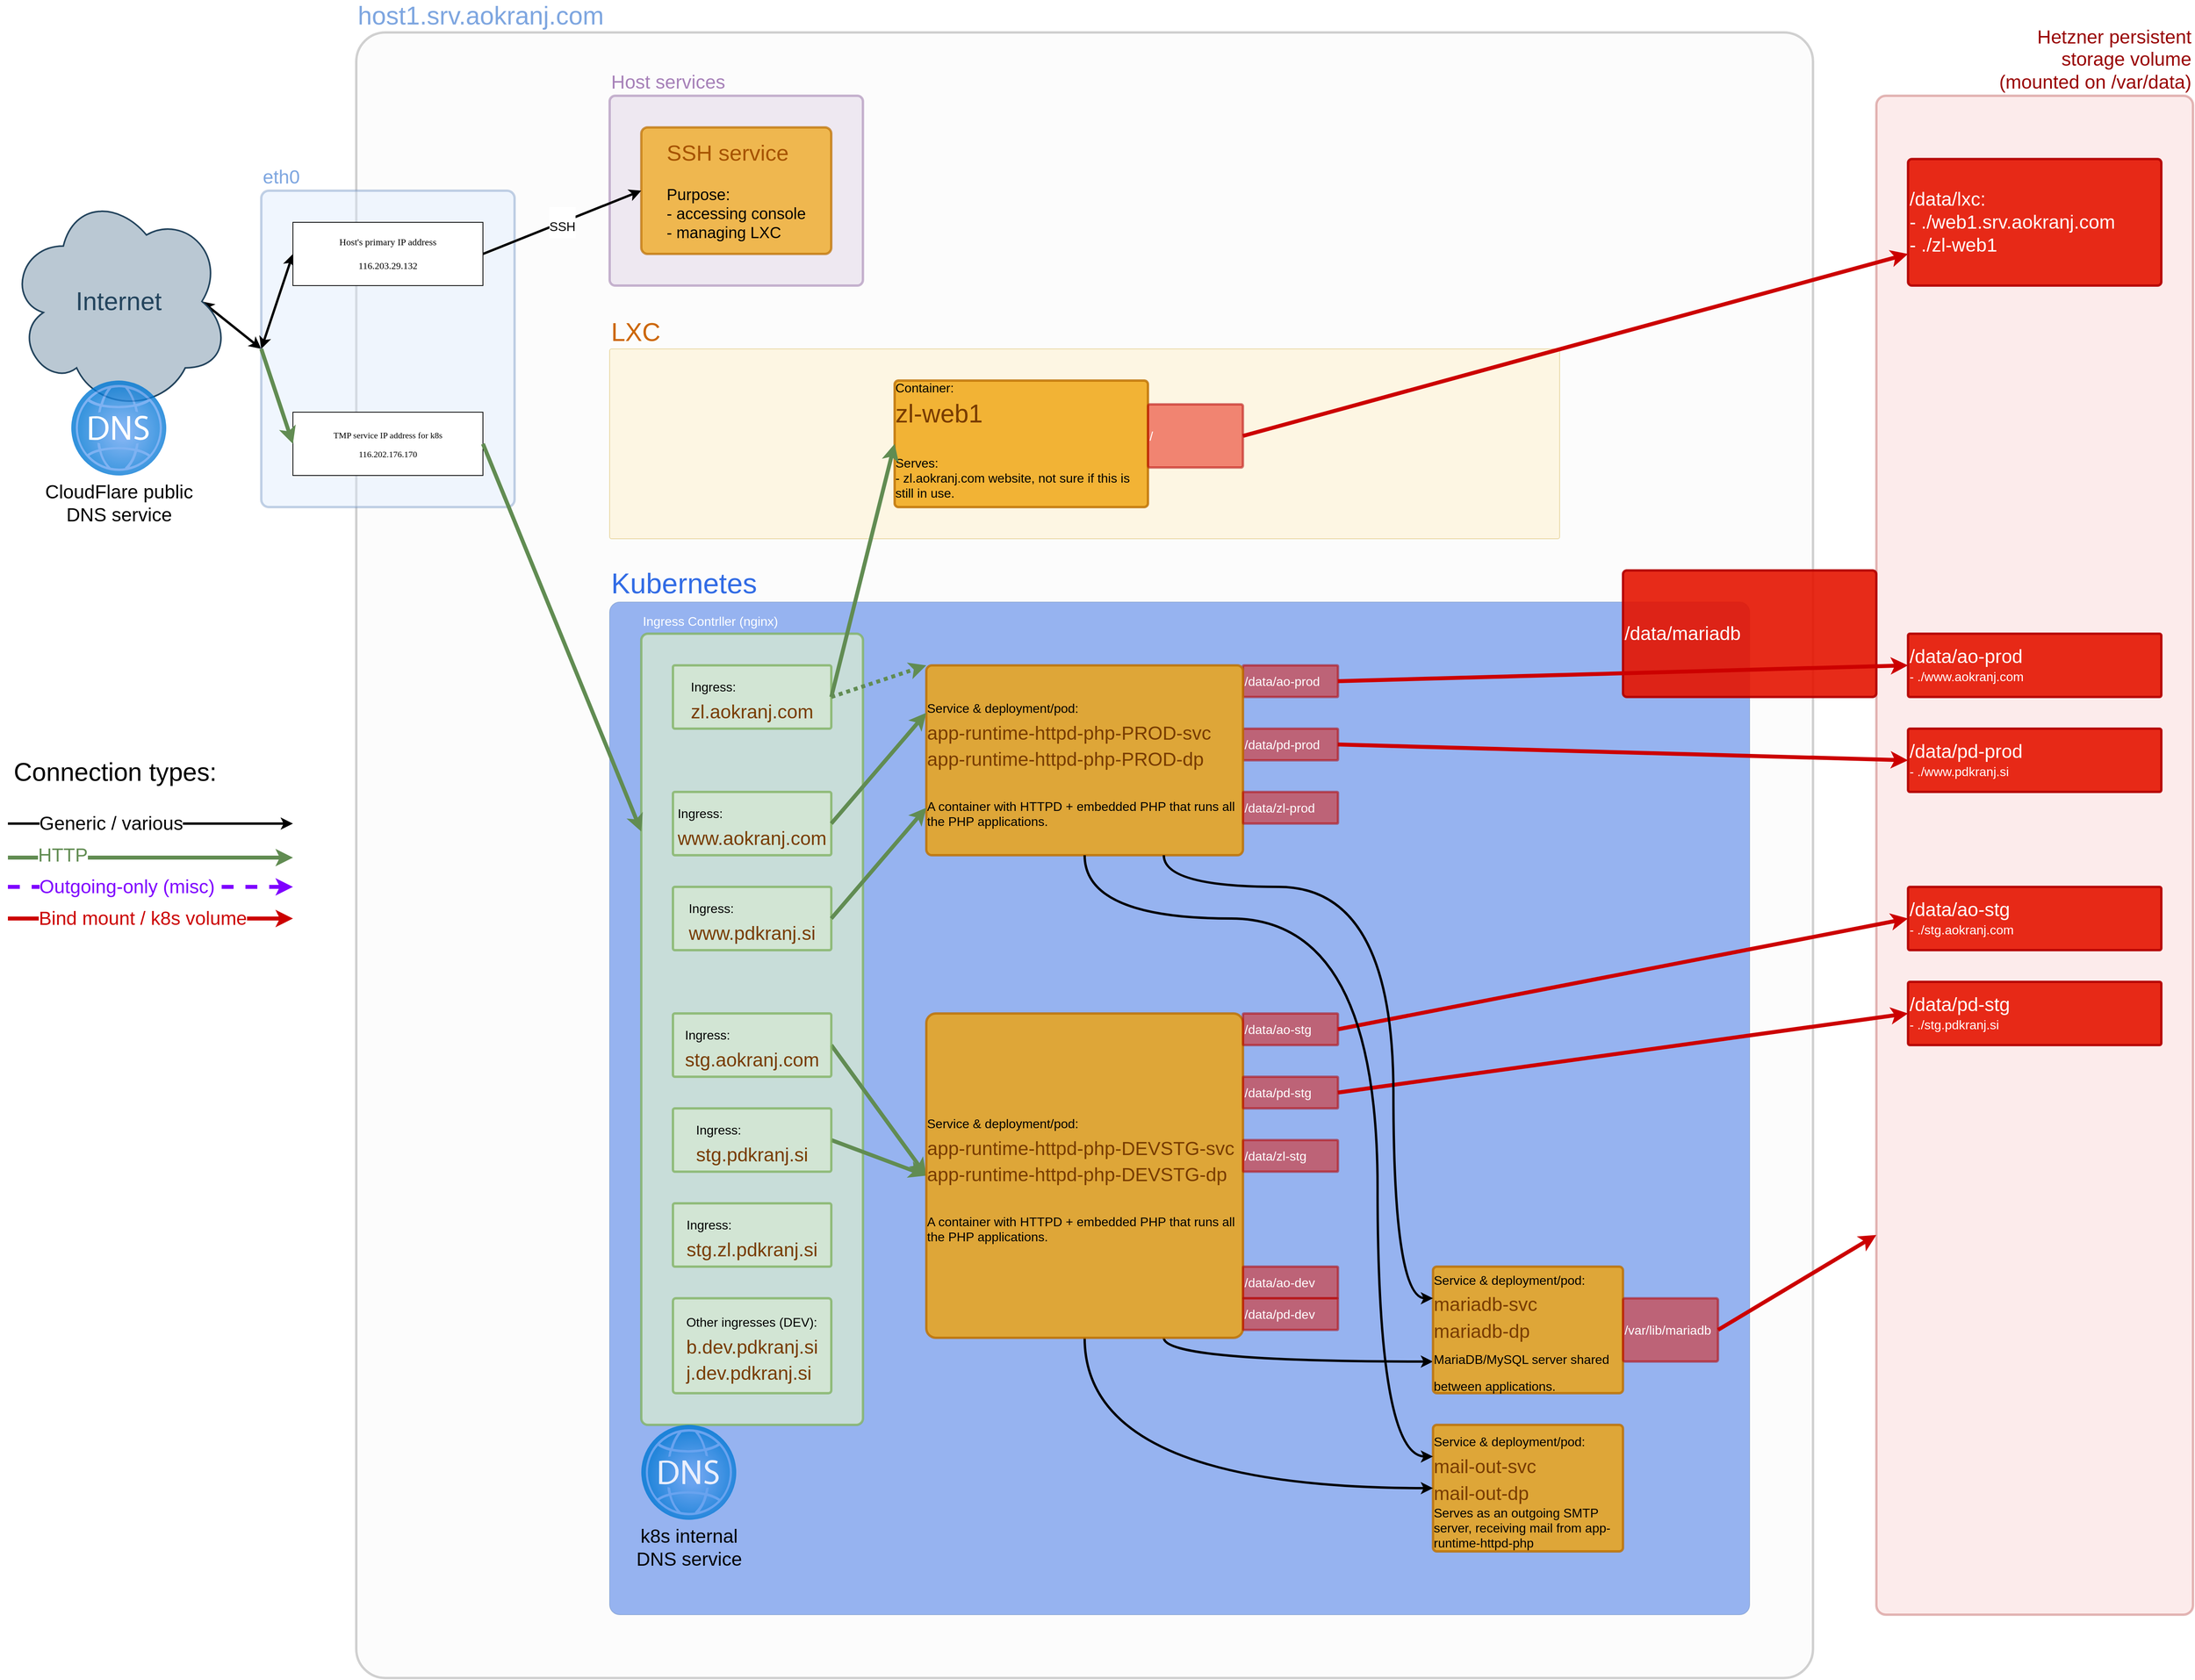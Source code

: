 <mxfile version="16.6.5" type="device"><diagram id="a45cf8ec-cd66-6f27-3ac3-be6e809c9e4a" name="Infrastructure diagram - desired final confifguration"><mxGraphModel dx="1371" dy="836" grid="1" gridSize="10" guides="1" tooltips="1" connect="1" arrows="1" fold="1" page="1" pageScale="1" pageWidth="1169" pageHeight="1654" background="none" math="0" shadow="0"><root><mxCell id="0"/><mxCell id="1" parent="0"/><mxCell id="3" value="&lt;font style=&quot;font-size: 32px&quot; color=&quot;#7ea6e0&quot;&gt;host1.srv.aokranj.com&lt;/font&gt;" style="rounded=1;whiteSpace=wrap;html=1;shadow=0;strokeColor=#666666;fillColor=#f5f5f5;fontSize=18;fontStyle=0;strokeWidth=3;arcSize=2;align=left;labelPosition=center;verticalLabelPosition=top;verticalAlign=bottom;fontColor=#333333;opacity=30;" parent="1" vertex="1"><mxGeometry x="480" y="80" width="1840" height="2080" as="geometry"/></mxCell><mxCell id="VfFLFzp6Eeh_TzGAHePR-176" style="rounded=0;orthogonalLoop=1;jettySize=auto;html=1;exitX=0.875;exitY=0.5;exitDx=0;exitDy=0;exitPerimeter=0;entryX=0;entryY=0.5;entryDx=0;entryDy=0;fontSize=36;fontColor=#FF8000;strokeWidth=3;endArrow=classic;endFill=1;startArrow=classic;startFill=1;" parent="1" source="49" target="VfFLFzp6Eeh_TzGAHePR-175" edge="1"><mxGeometry relative="1" as="geometry"/></mxCell><mxCell id="VfFLFzp6Eeh_TzGAHePR-175" value="&lt;font color=&quot;#7ea6e0&quot; style=&quot;font-size: 24px&quot;&gt;eth0&lt;/font&gt;" style="rounded=1;whiteSpace=wrap;html=1;shadow=0;strokeColor=#6c8ebf;fillColor=#dae8fc;fontSize=18;opacity=40;fontStyle=0;strokeWidth=3;arcSize=3;align=left;labelPosition=center;verticalLabelPosition=top;verticalAlign=bottom;labelBackgroundColor=none;" parent="1" vertex="1"><mxGeometry x="360" y="280" width="320" height="400" as="geometry"/></mxCell><mxCell id="49" value="&lt;font style=&quot;font-size: 32px&quot;&gt;Internet&lt;/font&gt;" style="ellipse;shape=cloud;whiteSpace=wrap;html=1;shadow=0;strokeColor=#23445D;fillColor=#BAC8D3;gradientColor=none;fontSize=18;fontColor=#23445D;fontStyle=0;gradientDirection=north;strokeWidth=2;" parent="1" vertex="1"><mxGeometry x="40" y="280" width="280" height="280" as="geometry"/></mxCell><mxCell id="VfFLFzp6Eeh_TzGAHePR-183" style="edgeStyle=none;rounded=0;orthogonalLoop=1;jettySize=auto;html=1;exitX=0;exitY=0.5;exitDx=0;exitDy=0;entryX=0;entryY=0.5;entryDx=0;entryDy=0;fontSize=24;fontColor=#326ce5;startArrow=classic;startFill=1;endArrow=classic;endFill=1;strokeWidth=3;" parent="1" source="VfFLFzp6Eeh_TzGAHePR-173" target="VfFLFzp6Eeh_TzGAHePR-175" edge="1"><mxGeometry relative="1" as="geometry"/></mxCell><mxCell id="VfFLFzp6Eeh_TzGAHePR-173" value="&lt;p class=&quot;p1&quot; style=&quot;margin: 0px; font-stretch: normal; line-height: normal; font-family: menlo; color: rgb(0, 0, 0); font-size: 12px;&quot;&gt;&lt;span class=&quot;s1&quot; style=&quot;font-size: 12px;&quot;&gt;&lt;font style=&quot;font-size: 12px;&quot;&gt;Host's primary IP address&lt;/font&gt;&lt;/span&gt;&lt;/p&gt;&lt;p class=&quot;p1&quot; style=&quot;margin: 0px; font-stretch: normal; line-height: normal; font-family: menlo; color: rgb(0, 0, 0); font-size: 12px;&quot;&gt;&lt;span class=&quot;s1&quot; style=&quot;font-size: 12px;&quot;&gt;&lt;font style=&quot;font-size: 12px;&quot;&gt;&lt;br style=&quot;font-size: 12px;&quot;&gt;&lt;/font&gt;&lt;/span&gt;&lt;/p&gt;&lt;p class=&quot;p1&quot; style=&quot;margin: 0px; font-stretch: normal; line-height: normal; font-family: menlo; color: rgb(0, 0, 0); font-size: 12px;&quot;&gt;&lt;span class=&quot;s1&quot; style=&quot;font-size: 12px;&quot;&gt;&lt;font style=&quot;font-size: 12px;&quot;&gt;116.203.29.132&lt;/font&gt;&lt;/span&gt;&lt;/p&gt;" style="rounded=0;whiteSpace=wrap;html=1;fontSize=12;fontColor=#FF8000;" parent="1" vertex="1"><mxGeometry x="400" y="320" width="240" height="80" as="geometry"/></mxCell><mxCell id="VfFLFzp6Eeh_TzGAHePR-179" value="&lt;font style=&quot;font-size: 24px&quot; color=&quot;#a680b8&quot;&gt;Host services&lt;/font&gt;" style="rounded=1;whiteSpace=wrap;html=1;shadow=0;strokeColor=#9673a6;fillColor=#e1d5e7;fontSize=18;opacity=50;fontStyle=0;strokeWidth=3;arcSize=3;align=left;labelPosition=center;verticalLabelPosition=top;verticalAlign=bottom;" parent="1" vertex="1"><mxGeometry x="800" y="160" width="320" height="240" as="geometry"/></mxCell><mxCell id="VfFLFzp6Eeh_TzGAHePR-178" value="&lt;div style=&quot;text-align: left&quot;&gt;&lt;span style=&quot;color: rgb(166 , 83 , 0)&quot;&gt;SSH service&lt;/span&gt;&lt;/div&gt;&lt;font style=&quot;font-size: 20px&quot;&gt;&lt;div style=&quot;text-align: left&quot;&gt;&lt;span style=&quot;font-size: 20px&quot;&gt;&lt;br&gt;&lt;/span&gt;&lt;/div&gt;&lt;div style=&quot;text-align: left&quot;&gt;&lt;span style=&quot;font-size: 20px&quot;&gt;Purpose:&lt;/span&gt;&lt;/div&gt;&lt;div style=&quot;text-align: left&quot;&gt;&lt;span&gt;- accessing console&lt;/span&gt;&lt;/div&gt;&lt;div style=&quot;text-align: left&quot;&gt;&lt;span&gt;- managing LXC&lt;/span&gt;&lt;/div&gt;&lt;/font&gt;" style="rounded=1;whiteSpace=wrap;html=1;shadow=0;strokeColor=#BD7000;fillColor=#f0a30a;fontSize=28;opacity=70;fontStyle=0;strokeWidth=3;arcSize=5;align=center;labelPosition=center;verticalLabelPosition=middle;verticalAlign=middle;labelBackgroundColor=none;fontColor=#000000;" parent="1" vertex="1"><mxGeometry x="840" y="200" width="240" height="160" as="geometry"/></mxCell><mxCell id="VfFLFzp6Eeh_TzGAHePR-180" value="&lt;font style=&quot;font-size: 16px&quot; color=&quot;#000000&quot;&gt;SSH&lt;/font&gt;" style="rounded=0;orthogonalLoop=1;jettySize=auto;html=1;exitX=1;exitY=0.5;exitDx=0;exitDy=0;entryX=0;entryY=0.5;entryDx=0;entryDy=0;fontSize=32;fontColor=#A65300;startArrow=none;startFill=0;endArrow=classic;endFill=1;strokeWidth=3;labelBackgroundColor=default;" parent="1" source="VfFLFzp6Eeh_TzGAHePR-173" target="VfFLFzp6Eeh_TzGAHePR-178" edge="1"><mxGeometry relative="1" as="geometry"/></mxCell><mxCell id="VfFLFzp6Eeh_TzGAHePR-186" value="&lt;font color=&quot;#000000&quot; style=&quot;font-size: 24px&quot;&gt;CloudFlare public&lt;br&gt;DNS service&lt;br&gt;&lt;/font&gt;" style="aspect=fixed;html=1;points=[];align=center;image;fontSize=12;image=img/lib/azure2/networking/DNS_Zones.svg;labelBackgroundColor=none;fontColor=#783C00;fillColor=#326ce5;opacity=80;" parent="1" vertex="1"><mxGeometry x="120" y="520" width="120" height="120" as="geometry"/></mxCell><mxCell id="VfFLFzp6Eeh_TzGAHePR-198" value="&lt;font color=&quot;#990000&quot;&gt;&lt;span style=&quot;font-size: 24px&quot;&gt;Hetzner persistent&lt;br&gt;storage volume&lt;br&gt;(mounted on /var/data)&lt;br&gt;&lt;/span&gt;&lt;/font&gt;" style="rounded=1;whiteSpace=wrap;html=1;shadow=0;strokeColor=#b85450;fillColor=#f8cecc;fontSize=18;opacity=40;fontStyle=0;strokeWidth=3;arcSize=3;align=right;labelPosition=center;verticalLabelPosition=top;verticalAlign=bottom;labelBackgroundColor=none;" parent="1" vertex="1"><mxGeometry x="2400" y="160" width="400" height="1920" as="geometry"/></mxCell><mxCell id="VfFLFzp6Eeh_TzGAHePR-225" style="edgeStyle=none;rounded=0;orthogonalLoop=1;jettySize=auto;html=1;fontSize=32;fontColor=#000000;startArrow=none;startFill=0;endArrow=classic;endFill=1;strokeWidth=5;fillColor=#6d8764;strokeColor=#618C52;" parent="1" edge="1"><mxGeometry relative="1" as="geometry"><mxPoint x="40" y="1123" as="sourcePoint"/><mxPoint x="400" y="1123" as="targetPoint"/></mxGeometry></mxCell><mxCell id="VfFLFzp6Eeh_TzGAHePR-226" value="&lt;font color=&quot;#618c52&quot; style=&quot;font-size: 24px&quot;&gt;HTTP&lt;/font&gt;" style="edgeLabel;html=1;align=center;verticalAlign=middle;resizable=0;points=[];fontSize=16;fontColor=#000000;" parent="VfFLFzp6Eeh_TzGAHePR-225" vertex="1" connectable="0"><mxGeometry x="-0.26" y="3" relative="1" as="geometry"><mxPoint x="-64" as="offset"/></mxGeometry></mxCell><mxCell id="VfFLFzp6Eeh_TzGAHePR-227" value="&lt;font style=&quot;font-size: 32px&quot;&gt;Connection types:&lt;/font&gt;" style="text;html=1;align=center;verticalAlign=middle;resizable=0;points=[];autosize=1;strokeColor=none;fillColor=none;fontSize=16;fontColor=#000000;" parent="1" vertex="1"><mxGeometry x="40" y="1000" width="270" height="30" as="geometry"/></mxCell><mxCell id="VfFLFzp6Eeh_TzGAHePR-228" style="rounded=0;orthogonalLoop=1;jettySize=auto;html=1;fontSize=24;fontColor=#000000;startArrow=none;startFill=0;endArrow=classic;endFill=1;strokeColor=#CC0000;strokeWidth=5;" parent="1" edge="1"><mxGeometry relative="1" as="geometry"><mxPoint x="40" y="1200" as="sourcePoint"/><mxPoint x="400" y="1200" as="targetPoint"/></mxGeometry></mxCell><mxCell id="VfFLFzp6Eeh_TzGAHePR-229" value="&lt;font color=&quot;#cc0000&quot;&gt;Bind mount / k8s volume&lt;/font&gt;" style="edgeLabel;html=1;align=center;verticalAlign=middle;resizable=0;points=[];fontSize=24;fontColor=#618C52;" parent="VfFLFzp6Eeh_TzGAHePR-228" vertex="1" connectable="0"><mxGeometry x="-0.221" y="4" relative="1" as="geometry"><mxPoint x="30" y="4" as="offset"/></mxGeometry></mxCell><mxCell id="VfFLFzp6Eeh_TzGAHePR-231" style="rounded=0;orthogonalLoop=1;jettySize=auto;html=1;fontSize=16;fontColor=#FFFFFF;startArrow=none;startFill=0;endArrow=classic;endFill=1;strokeWidth=5;dashed=1;strokeColor=#7F00FF;verticalAlign=top;horizontal=0;" parent="1" edge="1"><mxGeometry relative="1" as="geometry"><mxPoint x="40" y="1160" as="sourcePoint"/><mxPoint x="400" y="1160" as="targetPoint"/></mxGeometry></mxCell><mxCell id="VfFLFzp6Eeh_TzGAHePR-232" value="&lt;font style=&quot;font-size: 24px&quot;&gt;Outgoing-only (misc)&lt;/font&gt;" style="edgeLabel;html=1;align=center;verticalAlign=middle;resizable=0;points=[];fontSize=16;fontColor=#7F00FF;rotation=0;" parent="VfFLFzp6Eeh_TzGAHePR-231" vertex="1" connectable="0"><mxGeometry x="0.319" y="-10" relative="1" as="geometry"><mxPoint x="-88" y="-10" as="offset"/></mxGeometry></mxCell><mxCell id="VfFLFzp6Eeh_TzGAHePR-233" style="rounded=0;orthogonalLoop=1;jettySize=auto;html=1;fontSize=16;fontColor=#FFFFFF;startArrow=none;startFill=0;endArrow=classic;endFill=1;strokeWidth=3;" parent="1" edge="1"><mxGeometry relative="1" as="geometry"><mxPoint x="40" y="1080" as="sourcePoint"/><mxPoint x="400" y="1080" as="targetPoint"/></mxGeometry></mxCell><mxCell id="VfFLFzp6Eeh_TzGAHePR-234" value="&lt;font style=&quot;font-size: 24px&quot;&gt;Generic / various&lt;/font&gt;" style="edgeLabel;html=1;align=center;verticalAlign=middle;resizable=0;points=[];fontSize=16;fontColor=#000000;" parent="VfFLFzp6Eeh_TzGAHePR-233" vertex="1" connectable="0"><mxGeometry x="-0.223" y="28" relative="1" as="geometry"><mxPoint x="-10" y="28" as="offset"/></mxGeometry></mxCell><mxCell id="CxBk4820d_v69qApCO3p-49" value="&lt;font&gt;&lt;font color=&quot;#cc6600&quot; style=&quot;font-size: 32px&quot;&gt;LXC&lt;/font&gt;&lt;br&gt;&lt;/font&gt;" style="rounded=1;whiteSpace=wrap;html=1;labelBackgroundColor=none;fontSize=12;opacity=50;fillColor=#fff2cc;strokeColor=#d6b656;labelPosition=center;verticalLabelPosition=top;align=left;verticalAlign=bottom;arcSize=1;" parent="1" vertex="1"><mxGeometry x="800" y="480" width="1200" height="240" as="geometry"/></mxCell><mxCell id="CxBk4820d_v69qApCO3p-51" value="&lt;span style=&quot;font-size: 24px&quot;&gt;/data/lxc:&lt;br&gt;- ./web1.srv.aokranj.com&lt;br&gt;- ./zl-web1&lt;br&gt;&lt;/span&gt;" style="rounded=1;whiteSpace=wrap;html=1;shadow=0;strokeColor=#B20000;fillColor=#e51400;fontSize=18;opacity=90;fontStyle=0;strokeWidth=3;arcSize=3;align=left;labelPosition=center;verticalLabelPosition=middle;verticalAlign=middle;labelBackgroundColor=none;fontColor=#ffffff;" parent="1" vertex="1"><mxGeometry x="2440" y="240" width="320" height="160" as="geometry"/></mxCell><mxCell id="CxBk4820d_v69qApCO3p-54" value="&lt;div style=&quot;text-align: left&quot;&gt;&lt;span style=&quot;font-size: 16px&quot;&gt;Container:&lt;/span&gt;&lt;/div&gt;&lt;font&gt;&lt;div style=&quot;text-align: left&quot;&gt;&lt;span style=&quot;color: rgb(120 , 60 , 0)&quot;&gt;&lt;font style=&quot;font-size: 32px&quot;&gt;zl-web1&lt;/font&gt;&lt;/span&gt;&lt;/div&gt;&lt;div style=&quot;text-align: left&quot;&gt;&lt;br&gt;&lt;/div&gt;&lt;div style=&quot;text-align: left ; font-size: 16px&quot;&gt;&lt;span&gt;Serves:&lt;/span&gt;&lt;/div&gt;&lt;div style=&quot;text-align: left ; font-size: 16px&quot;&gt;&lt;span&gt;- zl.aokranj.com website, not sure if this is still in use.&lt;/span&gt;&lt;br&gt;&lt;/div&gt;&lt;div style=&quot;text-align: left ; font-size: 16px&quot;&gt;&lt;br&gt;&lt;/div&gt;&lt;/font&gt;" style="rounded=1;whiteSpace=wrap;html=1;shadow=0;strokeColor=#BD7000;fillColor=#f0a30a;fontSize=28;opacity=80;fontStyle=0;strokeWidth=3;arcSize=3;align=center;labelPosition=center;verticalLabelPosition=middle;verticalAlign=middle;labelBackgroundColor=none;fontColor=#000000;" parent="1" vertex="1"><mxGeometry x="1160" y="520" width="320" height="160" as="geometry"/></mxCell><mxCell id="CxBk4820d_v69qApCO3p-55" value="&lt;span style=&quot;font-size: 16px&quot;&gt;/&lt;/span&gt;" style="rounded=1;whiteSpace=wrap;html=1;shadow=0;strokeColor=#B20000;fillColor=#e51400;fontSize=18;opacity=50;fontStyle=0;strokeWidth=3;arcSize=3;align=left;labelPosition=center;verticalLabelPosition=middle;verticalAlign=middle;labelBackgroundColor=none;fontColor=#ffffff;" parent="1" vertex="1"><mxGeometry x="1480" y="550" width="120" height="80" as="geometry"/></mxCell><mxCell id="CxBk4820d_v69qApCO3p-56" style="rounded=0;orthogonalLoop=1;jettySize=auto;html=1;exitX=1;exitY=0.5;exitDx=0;exitDy=0;entryX=0;entryY=0.75;entryDx=0;entryDy=0;fontSize=16;fontColor=#FFFFFF;startArrow=none;startFill=0;endArrow=classic;endFill=1;strokeWidth=5;strokeColor=#CC0000;" parent="1" source="CxBk4820d_v69qApCO3p-55" target="CxBk4820d_v69qApCO3p-51" edge="1"><mxGeometry relative="1" as="geometry"><mxPoint x="1290" y="1590" as="sourcePoint"/><mxPoint x="2090" y="1490" as="targetPoint"/></mxGeometry></mxCell><mxCell id="2C36thIFbOjoakbgItie-49" value="&lt;p class=&quot;p1&quot; style=&quot;margin: 0px ; font-stretch: normal ; font-size: 11px ; line-height: normal ; font-family: &amp;#34;menlo&amp;#34; ; color: rgb(0 , 0 , 0)&quot;&gt;&lt;span class=&quot;s1&quot;&gt;TMP service IP address for k8s&lt;/span&gt;&lt;/p&gt;&lt;p class=&quot;p1&quot; style=&quot;margin: 0px ; font-stretch: normal ; font-size: 11px ; line-height: normal ; font-family: &amp;#34;menlo&amp;#34; ; color: rgb(0 , 0 , 0)&quot;&gt;&lt;br&gt;&lt;/p&gt;&lt;p class=&quot;p1&quot; style=&quot;margin: 0px ; font-stretch: normal ; font-size: 11px ; line-height: normal ; font-family: &amp;#34;menlo&amp;#34; ; color: rgb(0 , 0 , 0)&quot;&gt;&lt;span class=&quot;s1&quot;&gt;116.202.176.170&lt;/span&gt;&lt;/p&gt;" style="rounded=0;whiteSpace=wrap;html=1;fontSize=36;fontColor=#FF8000;" parent="1" vertex="1"><mxGeometry x="400" y="560" width="240" height="80" as="geometry"/></mxCell><mxCell id="2C36thIFbOjoakbgItie-50" value="&lt;font style=&quot;font-size: 36px&quot;&gt;Kubernetes&lt;/font&gt;" style="rounded=1;whiteSpace=wrap;html=1;labelBackgroundColor=none;fontSize=12;opacity=50;fillColor=#326ce5;strokeColor=#6c8ebf;labelPosition=center;verticalLabelPosition=top;align=left;verticalAlign=bottom;fontColor=#326ce5;arcSize=1;" parent="1" vertex="1"><mxGeometry x="800" y="800" width="1440" height="1280" as="geometry"/></mxCell><mxCell id="2C36thIFbOjoakbgItie-51" value="&lt;div&gt;&lt;span style=&quot;font-size: 16px&quot;&gt;&lt;font color=&quot;#ffffff&quot;&gt;Ingress Contrller (nginx)&lt;/font&gt;&lt;/span&gt;&lt;/div&gt;" style="rounded=1;whiteSpace=wrap;html=1;shadow=0;strokeColor=#82b366;fillColor=#d5e8d4;fontSize=28;opacity=80;fontStyle=0;strokeWidth=3;arcSize=3;align=left;labelPosition=center;verticalLabelPosition=top;verticalAlign=bottom;labelBackgroundColor=none;" parent="1" vertex="1"><mxGeometry x="840" y="840" width="280" height="1000" as="geometry"/></mxCell><mxCell id="2C36thIFbOjoakbgItie-55" value="&lt;div style=&quot;text-align: left&quot;&gt;&lt;span style=&quot;font-size: 16px&quot;&gt;Service &amp;amp; deployment/pod:&lt;/span&gt;&lt;/div&gt;&lt;font&gt;&lt;div style=&quot;text-align: left&quot;&gt;&lt;span style=&quot;color: rgb(120 , 60 , 0) ; font-size: 24px&quot;&gt;mail-out-svc&lt;/span&gt;&lt;/div&gt;&lt;font&gt;&lt;div style=&quot;text-align: left&quot;&gt;&lt;span style=&quot;color: rgb(120 , 60 , 0) ; font-size: 24px&quot;&gt;mail-out-dp&lt;/span&gt;&lt;/div&gt;&lt;/font&gt;&lt;div style=&quot;text-align: left ; font-size: 16px&quot;&gt;&lt;span&gt;Serves as an outgoing SMTP server, receiving mail from app-runtime-httpd-php&lt;br&gt;&lt;/span&gt;&lt;/div&gt;&lt;/font&gt;" style="rounded=1;whiteSpace=wrap;html=1;shadow=0;strokeColor=#BD7000;fillColor=#f0a30a;fontSize=28;opacity=80;fontStyle=0;strokeWidth=3;arcSize=3;align=center;labelPosition=center;verticalLabelPosition=middle;verticalAlign=middle;labelBackgroundColor=none;fontColor=#000000;" parent="1" vertex="1"><mxGeometry x="1840" y="1840" width="240" height="160" as="geometry"/></mxCell><mxCell id="2C36thIFbOjoakbgItie-56" style="edgeStyle=none;rounded=0;orthogonalLoop=1;jettySize=auto;html=1;exitX=1;exitY=0.5;exitDx=0;exitDy=0;entryX=0;entryY=0.5;entryDx=0;entryDy=0;fontSize=16;fontColor=#FFFFFF;startArrow=none;startFill=0;endArrow=classic;endFill=1;strokeWidth=5;strokeColor=#618C52;" parent="1" source="2C36thIFbOjoakbgItie-57" target="2C36thIFbOjoakbgItie-65" edge="1"><mxGeometry relative="1" as="geometry"/></mxCell><mxCell id="2C36thIFbOjoakbgItie-57" value="&lt;div style=&quot;text-align: left&quot;&gt;&lt;span style=&quot;font-size: 16px&quot;&gt;Ingress:&lt;/span&gt;&lt;/div&gt;&lt;font&gt;&lt;div style=&quot;text-align: left&quot;&gt;&lt;span style=&quot;font-size: 24px ; color: rgb(120 , 60 , 0)&quot;&gt;stg.pdkranj.si&lt;/span&gt;&lt;/div&gt;&lt;/font&gt;" style="rounded=1;whiteSpace=wrap;html=1;shadow=0;strokeColor=#82b366;fillColor=#d5e8d4;fontSize=28;opacity=80;fontStyle=0;strokeWidth=3;arcSize=3;align=center;labelPosition=center;verticalLabelPosition=middle;verticalAlign=middle;labelBackgroundColor=none;" parent="1" vertex="1"><mxGeometry x="880" y="1440" width="200" height="80" as="geometry"/></mxCell><mxCell id="2C36thIFbOjoakbgItie-58" style="edgeStyle=none;rounded=0;orthogonalLoop=1;jettySize=auto;html=1;exitX=1;exitY=0.5;exitDx=0;exitDy=0;entryX=0;entryY=0.5;entryDx=0;entryDy=0;fontSize=16;fontColor=#FFFFFF;startArrow=none;startFill=0;endArrow=classic;endFill=1;strokeWidth=5;strokeColor=#618C52;" parent="1" source="2C36thIFbOjoakbgItie-59" target="2C36thIFbOjoakbgItie-65" edge="1"><mxGeometry relative="1" as="geometry"/></mxCell><mxCell id="2C36thIFbOjoakbgItie-59" value="&lt;div style=&quot;text-align: left&quot;&gt;&lt;span style=&quot;font-size: 16px&quot;&gt;Ingress&lt;/span&gt;&lt;span style=&quot;font-size: 16px&quot;&gt;:&lt;/span&gt;&lt;/div&gt;&lt;font&gt;&lt;div style=&quot;text-align: left&quot;&gt;&lt;span style=&quot;font-size: 24px ; color: rgb(120 , 60 , 0)&quot;&gt;stg.aokranj.com&lt;/span&gt;&lt;/div&gt;&lt;/font&gt;" style="rounded=1;whiteSpace=wrap;html=1;shadow=0;strokeColor=#82b366;fillColor=#d5e8d4;fontSize=28;opacity=80;fontStyle=0;strokeWidth=3;arcSize=3;align=center;labelPosition=center;verticalLabelPosition=middle;verticalAlign=middle;labelBackgroundColor=none;" parent="1" vertex="1"><mxGeometry x="880" y="1320" width="200" height="80" as="geometry"/></mxCell><mxCell id="2C36thIFbOjoakbgItie-60" style="edgeStyle=orthogonalEdgeStyle;curved=1;rounded=0;orthogonalLoop=1;jettySize=auto;html=1;exitX=0.75;exitY=1;exitDx=0;exitDy=0;entryX=0;entryY=0.75;entryDx=0;entryDy=0;fontSize=16;fontColor=#FFFFFF;startArrow=none;startFill=0;endArrow=classic;endFill=1;strokeWidth=3;" parent="1" source="2C36thIFbOjoakbgItie-65" target="2C36thIFbOjoakbgItie-67" edge="1"><mxGeometry relative="1" as="geometry"/></mxCell><mxCell id="2C36thIFbOjoakbgItie-62" style="edgeStyle=orthogonalEdgeStyle;curved=1;rounded=0;orthogonalLoop=1;jettySize=auto;html=1;exitX=0.5;exitY=1;exitDx=0;exitDy=0;entryX=0;entryY=0.5;entryDx=0;entryDy=0;fontSize=16;fontColor=#FFFFFF;startArrow=none;startFill=0;endArrow=classic;endFill=1;strokeWidth=3;" parent="1" source="2C36thIFbOjoakbgItie-65" target="2C36thIFbOjoakbgItie-55" edge="1"><mxGeometry relative="1" as="geometry"/></mxCell><mxCell id="2C36thIFbOjoakbgItie-65" value="&lt;div style=&quot;text-align: left&quot;&gt;&lt;div&gt;&lt;span style=&quot;font-size: 16px&quot;&gt;Service &amp;amp; deployment/pod:&lt;/span&gt;&lt;/div&gt;&lt;font style=&quot;text-align: center&quot;&gt;&lt;div style=&quot;text-align: left&quot;&gt;&lt;span style=&quot;color: rgb(120 , 60 , 0) ; font-size: 24px&quot;&gt;app-runtime-httpd-php-DEVSTG-svc&lt;/span&gt;&lt;/div&gt;&lt;div style=&quot;text-align: left&quot;&gt;&lt;span style=&quot;color: rgb(120 , 60 , 0) ; font-size: 24px&quot;&gt;app-runtime-httpd-php-DEVSTG-dp&lt;/span&gt;&lt;/div&gt;&lt;div style=&quot;text-align: left&quot;&gt;&lt;br&gt;&lt;/div&gt;&lt;div style=&quot;text-align: left ; font-size: 16px&quot;&gt;A container with HTTPD + embedded PHP that runs all the PHP applications.&lt;/div&gt;&lt;/font&gt;&lt;/div&gt;" style="rounded=1;whiteSpace=wrap;html=1;shadow=0;strokeColor=#BD7000;fillColor=#f0a30a;fontSize=28;opacity=80;fontStyle=0;strokeWidth=3;arcSize=3;align=center;labelPosition=center;verticalLabelPosition=middle;verticalAlign=middle;labelBackgroundColor=none;fontColor=#000000;" parent="1" vertex="1"><mxGeometry x="1200" y="1320" width="400" height="410" as="geometry"/></mxCell><mxCell id="2C36thIFbOjoakbgItie-67" value="&lt;div style=&quot;text-align: left&quot;&gt;&lt;span style=&quot;font-size: 16px&quot;&gt;Service &amp;amp; deployment/pod:&lt;/span&gt;&lt;/div&gt;&lt;font&gt;&lt;font&gt;&lt;div style=&quot;text-align: left&quot;&gt;&lt;span style=&quot;color: rgb(120 , 60 , 0) ; font-size: 24px&quot;&gt;mariadb-svc&lt;/span&gt;&lt;/div&gt;&lt;div style=&quot;text-align: left&quot;&gt;&lt;span style=&quot;color: rgb(120 , 60 , 0) ; font-size: 24px&quot;&gt;mariadb-dp&lt;/span&gt;&lt;/div&gt;&lt;/font&gt;&lt;/font&gt;&lt;div style=&quot;text-align: left&quot;&gt;&lt;span style=&quot;line-height: 1.2&quot;&gt;&lt;font style=&quot;font-size: 16px&quot;&gt;MariaDB/MySQL server shared between applications.&lt;/font&gt;&lt;/span&gt;&lt;/div&gt;" style="rounded=1;whiteSpace=wrap;html=1;shadow=0;strokeColor=#BD7000;fillColor=#f0a30a;fontSize=28;opacity=80;fontStyle=0;strokeWidth=3;arcSize=3;align=center;labelPosition=center;verticalLabelPosition=middle;verticalAlign=middle;labelBackgroundColor=none;fontColor=#000000;" parent="1" vertex="1"><mxGeometry x="1840" y="1640" width="240" height="160" as="geometry"/></mxCell><mxCell id="2C36thIFbOjoakbgItie-70" value="&lt;font color=&quot;#000000&quot;&gt;&lt;span style=&quot;font-size: 24px&quot;&gt;k8s internal&lt;br&gt;DNS service&lt;br&gt;&lt;/span&gt;&lt;/font&gt;" style="aspect=fixed;html=1;points=[];align=center;image;fontSize=12;image=img/lib/azure2/networking/DNS_Zones.svg;labelBackgroundColor=none;fontColor=#783C00;fillColor=#326ce5;opacity=80;" parent="1" vertex="1"><mxGeometry x="840" y="1840" width="120" height="120" as="geometry"/></mxCell><mxCell id="2C36thIFbOjoakbgItie-73" style="edgeStyle=none;rounded=0;orthogonalLoop=1;jettySize=auto;html=1;exitX=0;exitY=0.5;exitDx=0;exitDy=0;entryX=0;entryY=0.5;entryDx=0;entryDy=0;fontSize=16;fontColor=#000000;startArrow=none;startFill=0;endArrow=classic;endFill=1;strokeColor=#618C52;strokeWidth=5;" parent="1" source="VfFLFzp6Eeh_TzGAHePR-175" target="2C36thIFbOjoakbgItie-49" edge="1"><mxGeometry relative="1" as="geometry"><mxPoint x="360" y="420" as="sourcePoint"/><mxPoint x="400" y="480" as="targetPoint"/></mxGeometry></mxCell><mxCell id="2C36thIFbOjoakbgItie-74" style="edgeStyle=none;rounded=0;orthogonalLoop=1;jettySize=auto;html=1;exitX=1;exitY=0.5;exitDx=0;exitDy=0;fontSize=16;fontColor=#000000;startArrow=none;startFill=0;endArrow=classic;endFill=1;strokeColor=#618C52;strokeWidth=5;entryX=0;entryY=0.25;entryDx=0;entryDy=0;" parent="1" source="2C36thIFbOjoakbgItie-49" target="2C36thIFbOjoakbgItie-51" edge="1"><mxGeometry relative="1" as="geometry"><mxPoint x="370" y="430" as="sourcePoint"/><mxPoint x="840" y="1390" as="targetPoint"/></mxGeometry></mxCell><mxCell id="2C36thIFbOjoakbgItie-76" style="rounded=0;orthogonalLoop=1;jettySize=auto;html=1;exitX=1;exitY=0.5;exitDx=0;exitDy=0;entryX=0;entryY=0.75;entryDx=0;entryDy=0;fontSize=16;fontColor=#FFFFFF;startArrow=none;startFill=0;endArrow=classic;endFill=1;strokeWidth=5;strokeColor=#CC0000;" parent="1" source="2C36thIFbOjoakbgItie-77" target="VfFLFzp6Eeh_TzGAHePR-198" edge="1"><mxGeometry relative="1" as="geometry"><mxPoint x="2080" y="1560.0" as="targetPoint"/></mxGeometry></mxCell><mxCell id="2C36thIFbOjoakbgItie-77" value="&lt;font style=&quot;font-size: 16px&quot;&gt;/var/lib/mariadb&lt;/font&gt;" style="rounded=1;whiteSpace=wrap;html=1;shadow=0;strokeColor=#B20000;fillColor=#e51400;fontSize=18;opacity=50;fontStyle=0;strokeWidth=3;arcSize=3;align=left;labelPosition=center;verticalLabelPosition=middle;verticalAlign=middle;labelBackgroundColor=none;fontColor=#ffffff;" parent="1" vertex="1"><mxGeometry x="2080" y="1680" width="120" height="80" as="geometry"/></mxCell><mxCell id="2C36thIFbOjoakbgItie-78" value="&lt;span style=&quot;font-size: 24px&quot;&gt;/data/mariadb&lt;br&gt;&lt;/span&gt;" style="rounded=1;whiteSpace=wrap;html=1;shadow=0;strokeColor=#B20000;fillColor=#e51400;fontSize=18;opacity=90;fontStyle=0;strokeWidth=3;arcSize=3;align=left;labelPosition=center;verticalLabelPosition=middle;verticalAlign=middle;labelBackgroundColor=none;fontColor=#ffffff;movable=0;resizable=0;rotatable=0;deletable=0;editable=0;connectable=0;" parent="1" vertex="1"><mxGeometry x="2080" y="760" width="320" height="160" as="geometry"/></mxCell><mxCell id="2C36thIFbOjoakbgItie-80" value="&lt;font style=&quot;font-size: 24px&quot;&gt;/data/pd-stg&lt;/font&gt;&lt;br&gt;&lt;span style=&quot;font-size: 16px&quot;&gt;- ./stg.pdkranj.si&lt;/span&gt;" style="rounded=1;whiteSpace=wrap;html=1;shadow=0;strokeColor=#B20000;fillColor=#e51400;fontSize=18;opacity=90;fontStyle=0;strokeWidth=3;arcSize=3;align=left;labelPosition=center;verticalLabelPosition=middle;verticalAlign=middle;labelBackgroundColor=none;fontColor=#ffffff;" parent="1" vertex="1"><mxGeometry x="2440" y="1280" width="320" height="80" as="geometry"/></mxCell><mxCell id="2C36thIFbOjoakbgItie-81" style="edgeStyle=none;rounded=0;orthogonalLoop=1;jettySize=auto;html=1;exitX=1;exitY=0.5;exitDx=0;exitDy=0;entryX=0;entryY=0.5;entryDx=0;entryDy=0;fontSize=24;fontColor=#000000;startArrow=none;startFill=0;endArrow=classic;endFill=1;strokeColor=#CC0000;strokeWidth=5;" parent="1" source="2C36thIFbOjoakbgItie-82" target="2C36thIFbOjoakbgItie-80" edge="1"><mxGeometry relative="1" as="geometry"/></mxCell><mxCell id="2C36thIFbOjoakbgItie-82" value="&lt;font style=&quot;font-size: 16px&quot;&gt;/data/pd-stg&lt;br&gt;&lt;/font&gt;" style="rounded=1;whiteSpace=wrap;html=1;shadow=0;strokeColor=#B20000;fillColor=#e51400;fontSize=18;opacity=50;fontStyle=0;strokeWidth=3;arcSize=3;align=left;labelPosition=center;verticalLabelPosition=middle;verticalAlign=middle;labelBackgroundColor=none;fontColor=#ffffff;" parent="1" vertex="1"><mxGeometry x="1600" y="1400" width="120" height="40" as="geometry"/></mxCell><mxCell id="2C36thIFbOjoakbgItie-83" value="&lt;span style=&quot;font-size: 24px&quot;&gt;/data/pd-prod&lt;/span&gt;&lt;br&gt;&lt;font style=&quot;font-size: 16px&quot;&gt;- ./www.pdkranj.si&lt;/font&gt;" style="rounded=1;whiteSpace=wrap;html=1;shadow=0;strokeColor=#B20000;fillColor=#e51400;fontSize=18;opacity=90;fontStyle=0;strokeWidth=3;arcSize=3;align=left;labelPosition=center;verticalLabelPosition=middle;verticalAlign=middle;labelBackgroundColor=none;fontColor=#ffffff;" parent="1" vertex="1"><mxGeometry x="2440" y="960" width="320" height="80" as="geometry"/></mxCell><mxCell id="2C36thIFbOjoakbgItie-84" style="edgeStyle=none;rounded=0;orthogonalLoop=1;jettySize=auto;html=1;exitX=1;exitY=0.5;exitDx=0;exitDy=0;entryX=0;entryY=0.5;entryDx=0;entryDy=0;fontSize=24;fontColor=#000000;startArrow=none;startFill=0;endArrow=classic;endFill=1;strokeColor=#CC0000;strokeWidth=5;" parent="1" source="2C36thIFbOjoakbgItie-85" target="2C36thIFbOjoakbgItie-83" edge="1"><mxGeometry relative="1" as="geometry"/></mxCell><mxCell id="2C36thIFbOjoakbgItie-85" value="&lt;font style=&quot;font-size: 16px&quot;&gt;/data/pd-prod&lt;br&gt;&lt;/font&gt;" style="rounded=1;whiteSpace=wrap;html=1;shadow=0;strokeColor=#B20000;fillColor=#e51400;fontSize=18;opacity=50;fontStyle=0;strokeWidth=3;arcSize=3;align=left;labelPosition=center;verticalLabelPosition=middle;verticalAlign=middle;labelBackgroundColor=none;fontColor=#ffffff;" parent="1" vertex="1"><mxGeometry x="1600" y="960" width="120" height="40" as="geometry"/></mxCell><mxCell id="2C36thIFbOjoakbgItie-86" value="&lt;font style=&quot;font-size: 24px&quot;&gt;/data/ao-stg&lt;/font&gt;&lt;br&gt;&lt;span style=&quot;font-size: 16px&quot;&gt;- ./stg.aokranj.com&lt;/span&gt;" style="rounded=1;whiteSpace=wrap;html=1;shadow=0;strokeColor=#B20000;fillColor=#e51400;fontSize=18;opacity=90;fontStyle=0;strokeWidth=3;arcSize=3;align=left;labelPosition=center;verticalLabelPosition=middle;verticalAlign=middle;labelBackgroundColor=none;fontColor=#ffffff;" parent="1" vertex="1"><mxGeometry x="2440" y="1160" width="320" height="80" as="geometry"/></mxCell><mxCell id="2C36thIFbOjoakbgItie-87" value="&lt;font style=&quot;font-size: 24px&quot;&gt;/data/ao-prod&lt;/font&gt;&lt;br&gt;&lt;span style=&quot;font-size: 16px&quot;&gt;- ./www.aokranj.com&lt;/span&gt;" style="rounded=1;whiteSpace=wrap;html=1;shadow=0;strokeColor=#B20000;fillColor=#e51400;fontSize=18;opacity=90;fontStyle=0;strokeWidth=3;arcSize=3;align=left;labelPosition=center;verticalLabelPosition=middle;verticalAlign=middle;labelBackgroundColor=none;fontColor=#ffffff;" parent="1" vertex="1"><mxGeometry x="2440" y="840" width="320" height="80" as="geometry"/></mxCell><mxCell id="2C36thIFbOjoakbgItie-88" value="&lt;font style=&quot;font-size: 16px&quot;&gt;/data/ao-stg&lt;br&gt;&lt;/font&gt;" style="rounded=1;whiteSpace=wrap;html=1;shadow=0;strokeColor=#B20000;fillColor=#e51400;fontSize=18;opacity=50;fontStyle=0;strokeWidth=3;arcSize=3;align=left;labelPosition=center;verticalLabelPosition=middle;verticalAlign=middle;labelBackgroundColor=none;fontColor=#ffffff;" parent="1" vertex="1"><mxGeometry x="1600" y="1320" width="120" height="40" as="geometry"/></mxCell><mxCell id="2C36thIFbOjoakbgItie-89" value="&lt;font style=&quot;font-size: 16px&quot;&gt;/data/ao-prod&lt;br&gt;&lt;/font&gt;" style="rounded=1;whiteSpace=wrap;html=1;shadow=0;strokeColor=#B20000;fillColor=#e51400;fontSize=18;opacity=50;fontStyle=0;strokeWidth=3;arcSize=3;align=left;labelPosition=center;verticalLabelPosition=middle;verticalAlign=middle;labelBackgroundColor=none;fontColor=#ffffff;" parent="1" vertex="1"><mxGeometry x="1600" y="880" width="120" height="40" as="geometry"/></mxCell><mxCell id="2C36thIFbOjoakbgItie-90" style="edgeStyle=none;rounded=0;orthogonalLoop=1;jettySize=auto;html=1;exitX=1;exitY=0.5;exitDx=0;exitDy=0;entryX=0;entryY=0.5;entryDx=0;entryDy=0;fontSize=24;fontColor=#000000;startArrow=none;startFill=0;endArrow=classic;endFill=1;strokeColor=#CC0000;strokeWidth=5;" parent="1" source="2C36thIFbOjoakbgItie-88" target="2C36thIFbOjoakbgItie-86" edge="1"><mxGeometry relative="1" as="geometry"><mxPoint x="1610.0" y="1320.0" as="sourcePoint"/><mxPoint x="2090.0" y="1130.0" as="targetPoint"/></mxGeometry></mxCell><mxCell id="2C36thIFbOjoakbgItie-91" style="edgeStyle=none;rounded=0;orthogonalLoop=1;jettySize=auto;html=1;entryX=0;entryY=0.5;entryDx=0;entryDy=0;fontSize=24;fontColor=#000000;startArrow=none;startFill=0;endArrow=classic;endFill=1;strokeColor=#CC0000;strokeWidth=5;exitX=1;exitY=0.5;exitDx=0;exitDy=0;" parent="1" source="2C36thIFbOjoakbgItie-89" target="2C36thIFbOjoakbgItie-87" edge="1"><mxGeometry relative="1" as="geometry"><mxPoint x="1620.0" y="1330.0" as="sourcePoint"/><mxPoint x="2100.0" y="1140.0" as="targetPoint"/></mxGeometry></mxCell><mxCell id="SCkRdX2qneWgscU3v2Dv-49" value="&lt;div style=&quot;text-align: left&quot;&gt;&lt;span style=&quot;font-size: 16px&quot;&gt;Ingress&lt;/span&gt;&lt;span style=&quot;font-size: 16px&quot;&gt;:&lt;/span&gt;&lt;/div&gt;&lt;font&gt;&lt;div style=&quot;text-align: left&quot;&gt;&lt;span style=&quot;font-size: 24px ; color: rgb(120 , 60 , 0)&quot;&gt;zl.aokranj.com&lt;/span&gt;&lt;/div&gt;&lt;/font&gt;" style="rounded=1;whiteSpace=wrap;html=1;shadow=0;strokeColor=#82b366;fillColor=#d5e8d4;fontSize=28;opacity=80;fontStyle=0;strokeWidth=3;arcSize=3;align=center;labelPosition=center;verticalLabelPosition=middle;verticalAlign=middle;labelBackgroundColor=none;" parent="1" vertex="1"><mxGeometry x="880" y="880" width="200" height="80" as="geometry"/></mxCell><mxCell id="SCkRdX2qneWgscU3v2Dv-50" value="&lt;div style=&quot;text-align: left&quot;&gt;&lt;span style=&quot;font-size: 16px&quot;&gt;Ingress&lt;/span&gt;&lt;span style=&quot;font-size: 16px&quot;&gt;:&lt;/span&gt;&lt;/div&gt;&lt;font&gt;&lt;div style=&quot;text-align: left&quot;&gt;&lt;span style=&quot;font-size: 24px ; color: rgb(120 , 60 , 0)&quot;&gt;www.aokranj.com&lt;/span&gt;&lt;/div&gt;&lt;/font&gt;" style="rounded=1;whiteSpace=wrap;html=1;shadow=0;strokeColor=#82b366;fillColor=#d5e8d4;fontSize=28;opacity=80;fontStyle=0;strokeWidth=3;arcSize=3;align=center;labelPosition=center;verticalLabelPosition=middle;verticalAlign=middle;labelBackgroundColor=none;" parent="1" vertex="1"><mxGeometry x="880" y="1040" width="200" height="80" as="geometry"/></mxCell><mxCell id="SCkRdX2qneWgscU3v2Dv-51" value="&lt;div style=&quot;text-align: left&quot;&gt;&lt;span style=&quot;font-size: 16px&quot;&gt;Ingress:&lt;/span&gt;&lt;/div&gt;&lt;font&gt;&lt;div style=&quot;text-align: left&quot;&gt;&lt;span style=&quot;font-size: 24px ; color: rgb(120 , 60 , 0)&quot;&gt;www.pdkranj.si&lt;/span&gt;&lt;/div&gt;&lt;/font&gt;" style="rounded=1;whiteSpace=wrap;html=1;shadow=0;strokeColor=#82b366;fillColor=#d5e8d4;fontSize=28;opacity=80;fontStyle=0;strokeWidth=3;arcSize=3;align=center;labelPosition=center;verticalLabelPosition=middle;verticalAlign=middle;labelBackgroundColor=none;" parent="1" vertex="1"><mxGeometry x="880" y="1160" width="200" height="80" as="geometry"/></mxCell><mxCell id="SCkRdX2qneWgscU3v2Dv-52" value="&lt;div style=&quot;text-align: left&quot;&gt;&lt;div&gt;&lt;span style=&quot;font-size: 16px&quot;&gt;Service &amp;amp; deployment/pod:&lt;/span&gt;&lt;/div&gt;&lt;font style=&quot;text-align: center&quot;&gt;&lt;div style=&quot;text-align: left&quot;&gt;&lt;span style=&quot;color: rgb(120 , 60 , 0) ; font-size: 24px&quot;&gt;app-runtime-httpd-php-PROD-svc&lt;/span&gt;&lt;/div&gt;&lt;div style=&quot;text-align: left&quot;&gt;&lt;span style=&quot;color: rgb(120 , 60 , 0) ; font-size: 24px&quot;&gt;app-runtime-httpd-php-PROD-dp&lt;/span&gt;&lt;/div&gt;&lt;div style=&quot;text-align: left&quot;&gt;&lt;br&gt;&lt;/div&gt;&lt;div style=&quot;text-align: left ; font-size: 16px&quot;&gt;A container with HTTPD + embedded PHP that runs all the PHP applications.&lt;/div&gt;&lt;/font&gt;&lt;/div&gt;" style="rounded=1;whiteSpace=wrap;html=1;shadow=0;strokeColor=#BD7000;fillColor=#f0a30a;fontSize=28;opacity=80;fontStyle=0;strokeWidth=3;arcSize=3;align=center;labelPosition=center;verticalLabelPosition=middle;verticalAlign=middle;labelBackgroundColor=none;fontColor=#000000;" parent="1" vertex="1"><mxGeometry x="1200" y="880" width="400" height="240" as="geometry"/></mxCell><mxCell id="CxBk4820d_v69qApCO3p-61" style="edgeStyle=none;rounded=0;orthogonalLoop=1;jettySize=auto;html=1;exitX=1;exitY=0.5;exitDx=0;exitDy=0;entryX=0;entryY=0.5;entryDx=0;entryDy=0;fontSize=32;fontColor=#000000;startArrow=none;startFill=0;endArrow=classic;endFill=1;strokeWidth=5;fillColor=#6d8764;strokeColor=#618C52;" parent="1" source="SCkRdX2qneWgscU3v2Dv-49" target="CxBk4820d_v69qApCO3p-54" edge="1"><mxGeometry relative="1" as="geometry"><mxPoint x="1240" y="740" as="sourcePoint"/><mxPoint x="850" y="630" as="targetPoint"/></mxGeometry></mxCell><mxCell id="SCkRdX2qneWgscU3v2Dv-53" style="edgeStyle=none;rounded=0;orthogonalLoop=1;jettySize=auto;html=1;exitX=1;exitY=0.5;exitDx=0;exitDy=0;entryX=0;entryY=0.75;entryDx=0;entryDy=0;fontSize=16;fontColor=#FFFFFF;startArrow=none;startFill=0;endArrow=classic;endFill=1;strokeWidth=5;strokeColor=#618C52;" parent="1" source="SCkRdX2qneWgscU3v2Dv-51" target="SCkRdX2qneWgscU3v2Dv-52" edge="1"><mxGeometry relative="1" as="geometry"><mxPoint x="1090" y="1330" as="sourcePoint"/><mxPoint x="1170" y="1350" as="targetPoint"/></mxGeometry></mxCell><mxCell id="SCkRdX2qneWgscU3v2Dv-54" style="edgeStyle=none;rounded=0;orthogonalLoop=1;jettySize=auto;html=1;exitX=1;exitY=0.5;exitDx=0;exitDy=0;entryX=0;entryY=0.25;entryDx=0;entryDy=0;fontSize=16;fontColor=#FFFFFF;startArrow=none;startFill=0;endArrow=classic;endFill=1;strokeWidth=5;strokeColor=#618C52;" parent="1" source="SCkRdX2qneWgscU3v2Dv-50" target="SCkRdX2qneWgscU3v2Dv-52" edge="1"><mxGeometry relative="1" as="geometry"><mxPoint x="1100" y="1340" as="sourcePoint"/><mxPoint x="1180" y="1360" as="targetPoint"/></mxGeometry></mxCell><mxCell id="SCkRdX2qneWgscU3v2Dv-55" style="edgeStyle=none;rounded=0;orthogonalLoop=1;jettySize=auto;html=1;entryX=0;entryY=0;entryDx=0;entryDy=0;fontSize=16;fontColor=#FFFFFF;startArrow=none;startFill=0;endArrow=classic;endFill=1;strokeWidth=5;strokeColor=#618C52;dashed=1;dashPattern=1 1;" parent="1" target="SCkRdX2qneWgscU3v2Dv-52" edge="1"><mxGeometry relative="1" as="geometry"><mxPoint x="1080" y="920" as="sourcePoint"/><mxPoint x="1170" y="1100" as="targetPoint"/></mxGeometry></mxCell><mxCell id="SCkRdX2qneWgscU3v2Dv-56" value="&lt;font style=&quot;font-size: 16px&quot;&gt;/data/zl-prod&lt;br&gt;&lt;/font&gt;" style="rounded=1;whiteSpace=wrap;html=1;shadow=0;strokeColor=#B20000;fillColor=#e51400;fontSize=18;opacity=50;fontStyle=0;strokeWidth=3;arcSize=3;align=left;labelPosition=center;verticalLabelPosition=middle;verticalAlign=middle;labelBackgroundColor=none;fontColor=#ffffff;" parent="1" vertex="1"><mxGeometry x="1600" y="1040" width="120" height="40" as="geometry"/></mxCell><mxCell id="SCkRdX2qneWgscU3v2Dv-59" value="&lt;div style=&quot;text-align: left&quot;&gt;&lt;span style=&quot;font-size: 16px&quot;&gt;Ingress:&lt;/span&gt;&lt;/div&gt;&lt;font&gt;&lt;div style=&quot;text-align: left&quot;&gt;&lt;span style=&quot;font-size: 24px ; color: rgb(120 , 60 , 0)&quot;&gt;stg.zl.pdkranj.si&lt;/span&gt;&lt;/div&gt;&lt;/font&gt;" style="rounded=1;whiteSpace=wrap;html=1;shadow=0;strokeColor=#82b366;fillColor=#d5e8d4;fontSize=28;opacity=80;fontStyle=0;strokeWidth=3;arcSize=3;align=center;labelPosition=center;verticalLabelPosition=middle;verticalAlign=middle;labelBackgroundColor=none;" parent="1" vertex="1"><mxGeometry x="880" y="1560" width="200" height="80" as="geometry"/></mxCell><mxCell id="SCkRdX2qneWgscU3v2Dv-60" value="&lt;div style=&quot;text-align: left&quot;&gt;&lt;span style=&quot;font-size: 16px&quot;&gt;Other ingresses (DEV):&lt;/span&gt;&lt;/div&gt;&lt;font&gt;&lt;div style=&quot;text-align: left&quot;&gt;&lt;span style=&quot;font-size: 24px ; color: rgb(120 , 60 , 0)&quot;&gt;b.dev.pdkranj.si&lt;/span&gt;&lt;/div&gt;&lt;div style=&quot;text-align: left&quot;&gt;&lt;font color=&quot;#783c00&quot;&gt;&lt;span style=&quot;font-size: 24px&quot;&gt;j.dev.pdkranj.si&lt;/span&gt;&lt;/font&gt;&lt;/div&gt;&lt;/font&gt;" style="rounded=1;whiteSpace=wrap;html=1;shadow=0;strokeColor=#82b366;fillColor=#d5e8d4;fontSize=28;opacity=80;fontStyle=0;strokeWidth=3;arcSize=3;align=center;labelPosition=center;verticalLabelPosition=middle;verticalAlign=middle;labelBackgroundColor=none;" parent="1" vertex="1"><mxGeometry x="880" y="1680" width="200" height="120" as="geometry"/></mxCell><mxCell id="SCkRdX2qneWgscU3v2Dv-61" value="&lt;font style=&quot;font-size: 16px&quot;&gt;/data/zl-stg&lt;br&gt;&lt;/font&gt;" style="rounded=1;whiteSpace=wrap;html=1;shadow=0;strokeColor=#B20000;fillColor=#e51400;fontSize=18;opacity=50;fontStyle=0;strokeWidth=3;arcSize=3;align=left;labelPosition=center;verticalLabelPosition=middle;verticalAlign=middle;labelBackgroundColor=none;fontColor=#ffffff;" parent="1" vertex="1"><mxGeometry x="1600" y="1480" width="120" height="40" as="geometry"/></mxCell><mxCell id="SCkRdX2qneWgscU3v2Dv-62" value="&lt;font style=&quot;font-size: 16px&quot;&gt;/data/ao-dev&lt;br&gt;&lt;/font&gt;" style="rounded=1;whiteSpace=wrap;html=1;shadow=0;strokeColor=#B20000;fillColor=#e51400;fontSize=18;opacity=50;fontStyle=0;strokeWidth=3;arcSize=3;align=left;labelPosition=center;verticalLabelPosition=middle;verticalAlign=middle;labelBackgroundColor=none;fontColor=#ffffff;" parent="1" vertex="1"><mxGeometry x="1600" y="1640" width="120" height="40" as="geometry"/></mxCell><mxCell id="SCkRdX2qneWgscU3v2Dv-63" value="&lt;font style=&quot;font-size: 16px&quot;&gt;/data/pd-dev&lt;br&gt;&lt;/font&gt;" style="rounded=1;whiteSpace=wrap;html=1;shadow=0;strokeColor=#B20000;fillColor=#e51400;fontSize=18;opacity=50;fontStyle=0;strokeWidth=3;arcSize=3;align=left;labelPosition=center;verticalLabelPosition=middle;verticalAlign=middle;labelBackgroundColor=none;fontColor=#ffffff;" parent="1" vertex="1"><mxGeometry x="1600" y="1680" width="120" height="40" as="geometry"/></mxCell><mxCell id="SCkRdX2qneWgscU3v2Dv-66" style="edgeStyle=orthogonalEdgeStyle;curved=1;rounded=0;orthogonalLoop=1;jettySize=auto;html=1;exitX=0.5;exitY=1;exitDx=0;exitDy=0;fontSize=16;fontColor=#FFFFFF;startArrow=none;startFill=0;endArrow=classic;endFill=1;strokeWidth=3;entryX=0;entryY=0.25;entryDx=0;entryDy=0;" parent="1" source="SCkRdX2qneWgscU3v2Dv-52" target="2C36thIFbOjoakbgItie-55" edge="1"><mxGeometry relative="1" as="geometry"><mxPoint x="1390" y="1740" as="sourcePoint"/><mxPoint x="1850" y="1930" as="targetPoint"/><Array as="points"><mxPoint x="1400" y="1200"/><mxPoint x="1770" y="1200"/><mxPoint x="1770" y="1880"/></Array></mxGeometry></mxCell><mxCell id="SCkRdX2qneWgscU3v2Dv-68" style="edgeStyle=orthogonalEdgeStyle;curved=1;rounded=0;orthogonalLoop=1;jettySize=auto;html=1;exitX=0.75;exitY=1;exitDx=0;exitDy=0;fontSize=16;fontColor=#FFFFFF;startArrow=none;startFill=0;endArrow=classic;endFill=1;strokeWidth=3;entryX=0;entryY=0.25;entryDx=0;entryDy=0;" parent="1" source="SCkRdX2qneWgscU3v2Dv-52" target="2C36thIFbOjoakbgItie-67" edge="1"><mxGeometry relative="1" as="geometry"><mxPoint x="1390" y="1090" as="sourcePoint"/><mxPoint x="1850" y="1890" as="targetPoint"/><Array as="points"><mxPoint x="1500" y="1160"/><mxPoint x="1790" y="1160"/><mxPoint x="1790" y="1680"/></Array></mxGeometry></mxCell></root></mxGraphModel></diagram></mxfile>